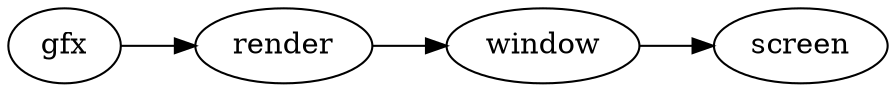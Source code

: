 digraph render_pipeline {
    rankdir=LR;
    gfx -> render;
    render -> window;
    window -> screen;
}
